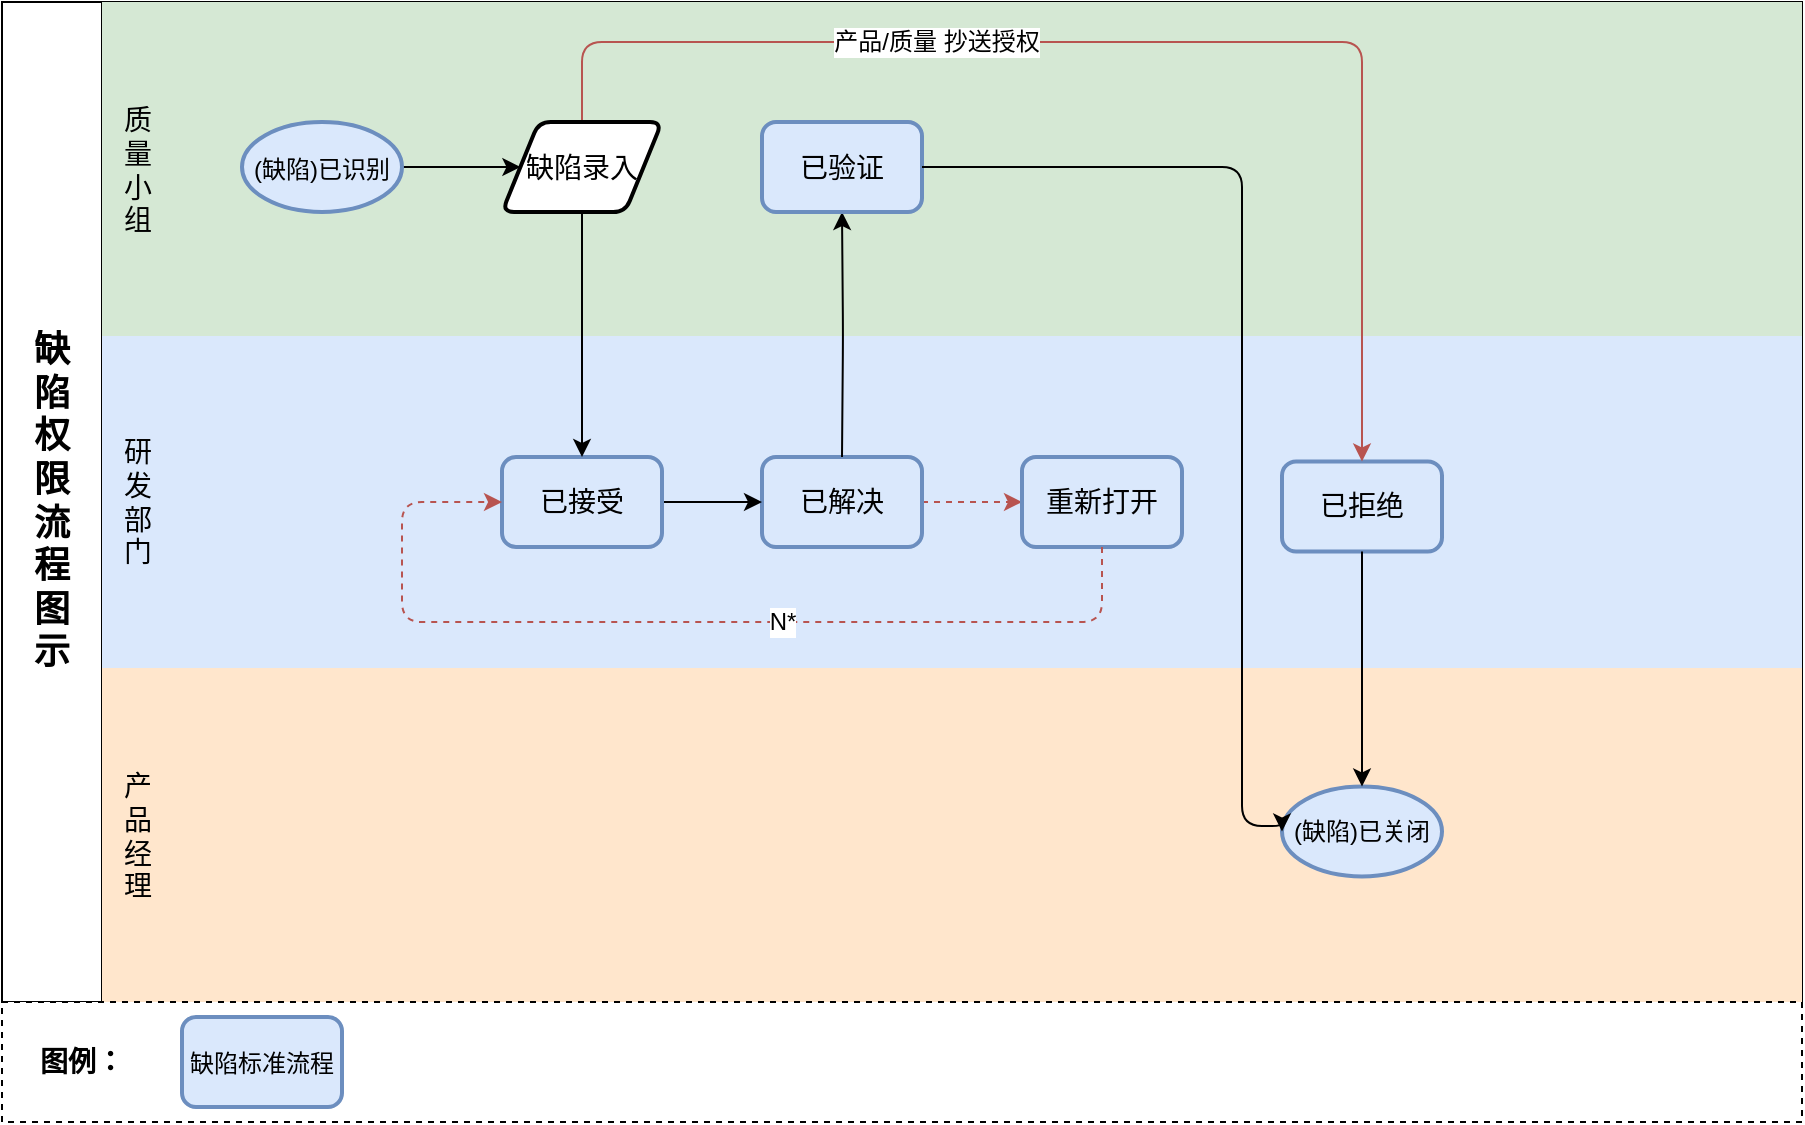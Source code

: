 <mxfile>
    <diagram id="prtHgNgQTEPvFCAcTncT" name="Page-1">
        <mxGraphModel dx="1572" dy="884" grid="1" gridSize="10" guides="1" tooltips="1" connect="1" arrows="1" fold="1" page="1" pageScale="1" pageWidth="1169" pageHeight="827" math="0" shadow="0">
            <root>
                <mxCell id="0"/>
                <mxCell id="1" parent="0"/>
                <mxCell id="22" value="" style="group" vertex="1" connectable="0" parent="1">
                    <mxGeometry x="120" y="80" width="900" height="560" as="geometry"/>
                </mxCell>
                <mxCell id="2" value="" style="shape=table;startSize=0;container=1;collapsible=0;childLayout=tableLayout;" vertex="1" parent="22">
                    <mxGeometry width="900" height="500" as="geometry"/>
                </mxCell>
                <mxCell id="3" value="" style="shape=tableRow;horizontal=0;startSize=0;swimlaneHead=0;swimlaneBody=0;top=0;left=0;bottom=0;right=0;collapsible=0;dropTarget=0;fillColor=none;points=[[0,0.5],[1,0.5]];portConstraint=eastwest;" vertex="1" parent="2">
                    <mxGeometry width="900" height="167" as="geometry"/>
                </mxCell>
                <mxCell id="4" value="&lt;font style=&quot;font-size: 18px;&quot;&gt;缺陷权限流程图示&lt;/font&gt;" style="shape=partialRectangle;html=1;whiteSpace=wrap;connectable=0;overflow=hidden;fillColor=none;top=0;left=0;bottom=0;right=0;pointerEvents=1;rowspan=3;colspan=1;fontSize=18;spacing=16;fontStyle=1" vertex="1" parent="3">
                    <mxGeometry width="50" height="500" as="geometry">
                        <mxRectangle width="50" height="167" as="alternateBounds"/>
                    </mxGeometry>
                </mxCell>
                <mxCell id="5" value="质量小组" style="shape=partialRectangle;html=1;whiteSpace=wrap;connectable=0;overflow=hidden;fillColor=#d5e8d4;top=0;left=0;bottom=0;right=0;pointerEvents=1;spacing=8;fontSize=14;strokeColor=#82b366;" vertex="1" parent="3">
                    <mxGeometry x="50" width="36" height="167" as="geometry">
                        <mxRectangle width="36" height="167" as="alternateBounds"/>
                    </mxGeometry>
                </mxCell>
                <mxCell id="6" value="" style="shape=partialRectangle;html=1;whiteSpace=wrap;connectable=0;overflow=hidden;fillColor=#d5e8d4;top=0;left=0;bottom=0;right=0;pointerEvents=1;strokeColor=#82b366;" vertex="1" parent="3">
                    <mxGeometry x="86" width="814" height="167" as="geometry">
                        <mxRectangle width="814" height="167" as="alternateBounds"/>
                    </mxGeometry>
                </mxCell>
                <mxCell id="7" value="" style="shape=tableRow;horizontal=0;startSize=0;swimlaneHead=0;swimlaneBody=0;top=0;left=0;bottom=0;right=0;collapsible=0;dropTarget=0;fillColor=none;points=[[0,0.5],[1,0.5]];portConstraint=eastwest;" vertex="1" parent="2">
                    <mxGeometry y="167" width="900" height="166" as="geometry"/>
                </mxCell>
                <mxCell id="8" value="" style="shape=partialRectangle;html=1;whiteSpace=wrap;connectable=0;overflow=hidden;fillColor=none;top=0;left=0;bottom=0;right=0;pointerEvents=1;" vertex="1" visible="0" parent="7">
                    <mxGeometry width="50" height="166" as="geometry">
                        <mxRectangle width="50" height="166" as="alternateBounds"/>
                    </mxGeometry>
                </mxCell>
                <mxCell id="9" value="研发部门" style="shape=partialRectangle;html=1;whiteSpace=wrap;connectable=0;overflow=hidden;fillColor=#dae8fc;top=0;left=0;bottom=0;right=0;pointerEvents=1;spacing=8;fontSize=14;strokeColor=#6c8ebf;" vertex="1" parent="7">
                    <mxGeometry x="50" width="36" height="166" as="geometry">
                        <mxRectangle width="36" height="166" as="alternateBounds"/>
                    </mxGeometry>
                </mxCell>
                <mxCell id="10" value="" style="shape=partialRectangle;html=1;whiteSpace=wrap;connectable=0;overflow=hidden;fillColor=#dae8fc;top=0;left=0;bottom=0;right=0;pointerEvents=1;strokeColor=#6c8ebf;" vertex="1" parent="7">
                    <mxGeometry x="86" width="814" height="166" as="geometry">
                        <mxRectangle width="814" height="166" as="alternateBounds"/>
                    </mxGeometry>
                </mxCell>
                <mxCell id="11" value="" style="shape=tableRow;horizontal=0;startSize=0;swimlaneHead=0;swimlaneBody=0;top=0;left=0;bottom=0;right=0;collapsible=0;dropTarget=0;fillColor=none;points=[[0,0.5],[1,0.5]];portConstraint=eastwest;" vertex="1" parent="2">
                    <mxGeometry y="333" width="900" height="167" as="geometry"/>
                </mxCell>
                <mxCell id="12" value="" style="shape=partialRectangle;html=1;whiteSpace=wrap;connectable=0;overflow=hidden;fillColor=none;top=0;left=0;bottom=0;right=0;pointerEvents=1;" vertex="1" visible="0" parent="11">
                    <mxGeometry width="50" height="167" as="geometry">
                        <mxRectangle width="50" height="167" as="alternateBounds"/>
                    </mxGeometry>
                </mxCell>
                <mxCell id="13" value="产品经理" style="shape=partialRectangle;html=1;whiteSpace=wrap;connectable=0;overflow=hidden;fillColor=#ffe6cc;top=0;left=0;bottom=0;right=0;pointerEvents=1;spacing=8;fontSize=14;strokeColor=#d79b00;" vertex="1" parent="11">
                    <mxGeometry x="50" width="36" height="167" as="geometry">
                        <mxRectangle width="36" height="167" as="alternateBounds"/>
                    </mxGeometry>
                </mxCell>
                <mxCell id="14" value="" style="shape=partialRectangle;html=1;whiteSpace=wrap;connectable=0;overflow=hidden;fillColor=#ffe6cc;top=0;left=0;bottom=0;right=0;pointerEvents=1;strokeColor=#d79b00;" vertex="1" parent="11">
                    <mxGeometry x="86" width="814" height="167" as="geometry">
                        <mxRectangle width="814" height="167" as="alternateBounds"/>
                    </mxGeometry>
                </mxCell>
                <mxCell id="21" value="" style="rounded=0;whiteSpace=wrap;html=1;fontSize=14;dashed=1;" vertex="1" parent="22">
                    <mxGeometry y="500" width="900" height="60" as="geometry"/>
                </mxCell>
                <mxCell id="23" value="图例：" style="text;html=1;strokeColor=none;fillColor=none;align=center;verticalAlign=middle;whiteSpace=wrap;rounded=0;dashed=1;fontSize=14;fontStyle=1" vertex="1" parent="22">
                    <mxGeometry x="10" y="515" width="60" height="30" as="geometry"/>
                </mxCell>
                <mxCell id="24" value="&lt;font style=&quot;font-size: 12px;&quot;&gt;缺陷标准流程&lt;/font&gt;" style="rounded=1;whiteSpace=wrap;html=1;absoluteArcSize=1;arcSize=14;strokeWidth=2;fontSize=14;fillColor=#dae8fc;strokeColor=#6c8ebf;" vertex="1" parent="22">
                    <mxGeometry x="90" y="507.5" width="80" height="45" as="geometry"/>
                </mxCell>
                <mxCell id="27" value="已拒绝" style="rounded=1;whiteSpace=wrap;html=1;absoluteArcSize=1;arcSize=14;strokeWidth=2;fontSize=14;fillColor=#dae8fc;strokeColor=#6c8ebf;" vertex="1" parent="22">
                    <mxGeometry x="640" y="229.75" width="80" height="45" as="geometry"/>
                </mxCell>
                <mxCell id="41" style="edgeStyle=orthogonalEdgeStyle;html=1;exitX=1;exitY=0.5;exitDx=0;exitDy=0;entryX=0;entryY=0.5;entryDx=0;entryDy=0;fontSize=12;fillColor=#f8cecc;strokeColor=#b85450;dashed=1;" edge="1" parent="22" source="32" target="36">
                    <mxGeometry relative="1" as="geometry"/>
                </mxCell>
                <mxCell id="32" value="已解决" style="rounded=1;whiteSpace=wrap;html=1;absoluteArcSize=1;arcSize=14;strokeWidth=2;fontSize=14;fillColor=#dae8fc;strokeColor=#6c8ebf;" vertex="1" parent="22">
                    <mxGeometry x="380" y="227.5" width="80" height="45" as="geometry"/>
                </mxCell>
                <mxCell id="38" style="edgeStyle=orthogonalEdgeStyle;html=1;exitX=0.5;exitY=0;exitDx=0;exitDy=0;entryX=0.5;entryY=1;entryDx=0;entryDy=0;fontSize=12;" edge="1" parent="22" target="35">
                    <mxGeometry relative="1" as="geometry">
                        <mxPoint x="420" y="227.5" as="sourcePoint"/>
                    </mxGeometry>
                </mxCell>
                <mxCell id="35" value="已验证" style="rounded=1;whiteSpace=wrap;html=1;absoluteArcSize=1;arcSize=14;strokeWidth=2;fontSize=14;fillColor=#dae8fc;strokeColor=#6c8ebf;" vertex="1" parent="22">
                    <mxGeometry x="380" y="60" width="80" height="45" as="geometry"/>
                </mxCell>
                <mxCell id="36" value="重新打开" style="rounded=1;whiteSpace=wrap;html=1;absoluteArcSize=1;arcSize=14;strokeWidth=2;fontSize=14;fillColor=#dae8fc;strokeColor=#6c8ebf;" vertex="1" parent="22">
                    <mxGeometry x="510" y="227.5" width="80" height="45" as="geometry"/>
                </mxCell>
                <mxCell id="25" style="edgeStyle=none;html=1;exitX=1;exitY=0.5;exitDx=0;exitDy=0;exitPerimeter=0;entryX=0;entryY=0.5;entryDx=0;entryDy=0;fontSize=12;" edge="1" parent="1" source="15" target="20">
                    <mxGeometry relative="1" as="geometry"/>
                </mxCell>
                <mxCell id="15" value="&lt;font style=&quot;font-size: 12px;&quot;&gt;(缺陷)已识别&lt;/font&gt;" style="strokeWidth=2;html=1;shape=mxgraph.flowchart.start_1;whiteSpace=wrap;fontSize=14;fillColor=#dae8fc;strokeColor=#6c8ebf;" vertex="1" parent="1">
                    <mxGeometry x="240" y="140" width="80" height="45" as="geometry"/>
                </mxCell>
                <mxCell id="30" style="edgeStyle=orthogonalEdgeStyle;html=1;exitX=1;exitY=0.5;exitDx=0;exitDy=0;entryX=0;entryY=0.5;entryDx=0;entryDy=0;fontSize=12;" edge="1" parent="1" source="16">
                    <mxGeometry relative="1" as="geometry">
                        <mxPoint x="500" y="330.0" as="targetPoint"/>
                    </mxGeometry>
                </mxCell>
                <mxCell id="16" value="已接受" style="rounded=1;whiteSpace=wrap;html=1;absoluteArcSize=1;arcSize=14;strokeWidth=2;fontSize=14;fillColor=#dae8fc;strokeColor=#6c8ebf;" vertex="1" parent="1">
                    <mxGeometry x="370" y="307.5" width="80" height="45" as="geometry"/>
                </mxCell>
                <mxCell id="26" style="edgeStyle=none;html=1;exitX=0.5;exitY=1;exitDx=0;exitDy=0;entryX=0.5;entryY=0;entryDx=0;entryDy=0;fontSize=12;" edge="1" parent="1" source="20" target="16">
                    <mxGeometry relative="1" as="geometry"/>
                </mxCell>
                <mxCell id="29" style="edgeStyle=orthogonalEdgeStyle;html=1;exitX=0.5;exitY=0;exitDx=0;exitDy=0;entryX=0.5;entryY=0;entryDx=0;entryDy=0;fontSize=12;fillColor=#f8cecc;strokeColor=#b85450;" edge="1" parent="1" source="20" target="27">
                    <mxGeometry relative="1" as="geometry">
                        <Array as="points">
                            <mxPoint x="410" y="100"/>
                            <mxPoint x="800" y="100"/>
                        </Array>
                    </mxGeometry>
                </mxCell>
                <mxCell id="45" value="产品/质量 抄送授权" style="edgeLabel;html=1;align=center;verticalAlign=middle;resizable=0;points=[];fontSize=12;" vertex="1" connectable="0" parent="29">
                    <mxGeometry x="-0.322" relative="1" as="geometry">
                        <mxPoint as="offset"/>
                    </mxGeometry>
                </mxCell>
                <mxCell id="20" value="&lt;font style=&quot;font-size: 14px;&quot;&gt;缺陷录入&lt;/font&gt;" style="shape=parallelogram;html=1;strokeWidth=2;perimeter=parallelogramPerimeter;whiteSpace=wrap;rounded=1;arcSize=12;size=0.23;fontSize=12;" vertex="1" parent="1">
                    <mxGeometry x="370" y="140" width="80" height="45" as="geometry"/>
                </mxCell>
                <mxCell id="17" value="(缺陷)已关闭" style="strokeWidth=2;html=1;shape=mxgraph.flowchart.start_1;whiteSpace=wrap;fontSize=12;fillColor=#dae8fc;strokeColor=#6c8ebf;" vertex="1" parent="1">
                    <mxGeometry x="760" y="472.25" width="80" height="45" as="geometry"/>
                </mxCell>
                <mxCell id="28" style="edgeStyle=none;html=1;exitX=0.5;exitY=1;exitDx=0;exitDy=0;entryX=0.5;entryY=0;entryDx=0;entryDy=0;entryPerimeter=0;fontSize=12;" edge="1" parent="1" source="27" target="17">
                    <mxGeometry relative="1" as="geometry"/>
                </mxCell>
                <mxCell id="39" style="edgeStyle=orthogonalEdgeStyle;html=1;exitX=1;exitY=0.5;exitDx=0;exitDy=0;entryX=0;entryY=0.5;entryDx=0;entryDy=0;entryPerimeter=0;fontSize=12;" edge="1" parent="1" source="35" target="17">
                    <mxGeometry relative="1" as="geometry">
                        <Array as="points">
                            <mxPoint x="740" y="162"/>
                            <mxPoint x="740" y="492"/>
                        </Array>
                    </mxGeometry>
                </mxCell>
                <mxCell id="42" style="edgeStyle=orthogonalEdgeStyle;html=1;exitX=0.5;exitY=1;exitDx=0;exitDy=0;entryX=0;entryY=0.5;entryDx=0;entryDy=0;fontSize=12;fillColor=#f8cecc;strokeColor=#b85450;dashed=1;" edge="1" parent="1" source="36" target="16">
                    <mxGeometry relative="1" as="geometry">
                        <Array as="points">
                            <mxPoint x="670" y="390"/>
                            <mxPoint x="320" y="390"/>
                            <mxPoint x="320" y="330"/>
                        </Array>
                    </mxGeometry>
                </mxCell>
                <mxCell id="44" value="N*" style="edgeLabel;html=1;align=center;verticalAlign=middle;resizable=0;points=[];fontSize=12;" vertex="1" connectable="0" parent="42">
                    <mxGeometry x="-0.207" relative="1" as="geometry">
                        <mxPoint as="offset"/>
                    </mxGeometry>
                </mxCell>
            </root>
        </mxGraphModel>
    </diagram>
</mxfile>